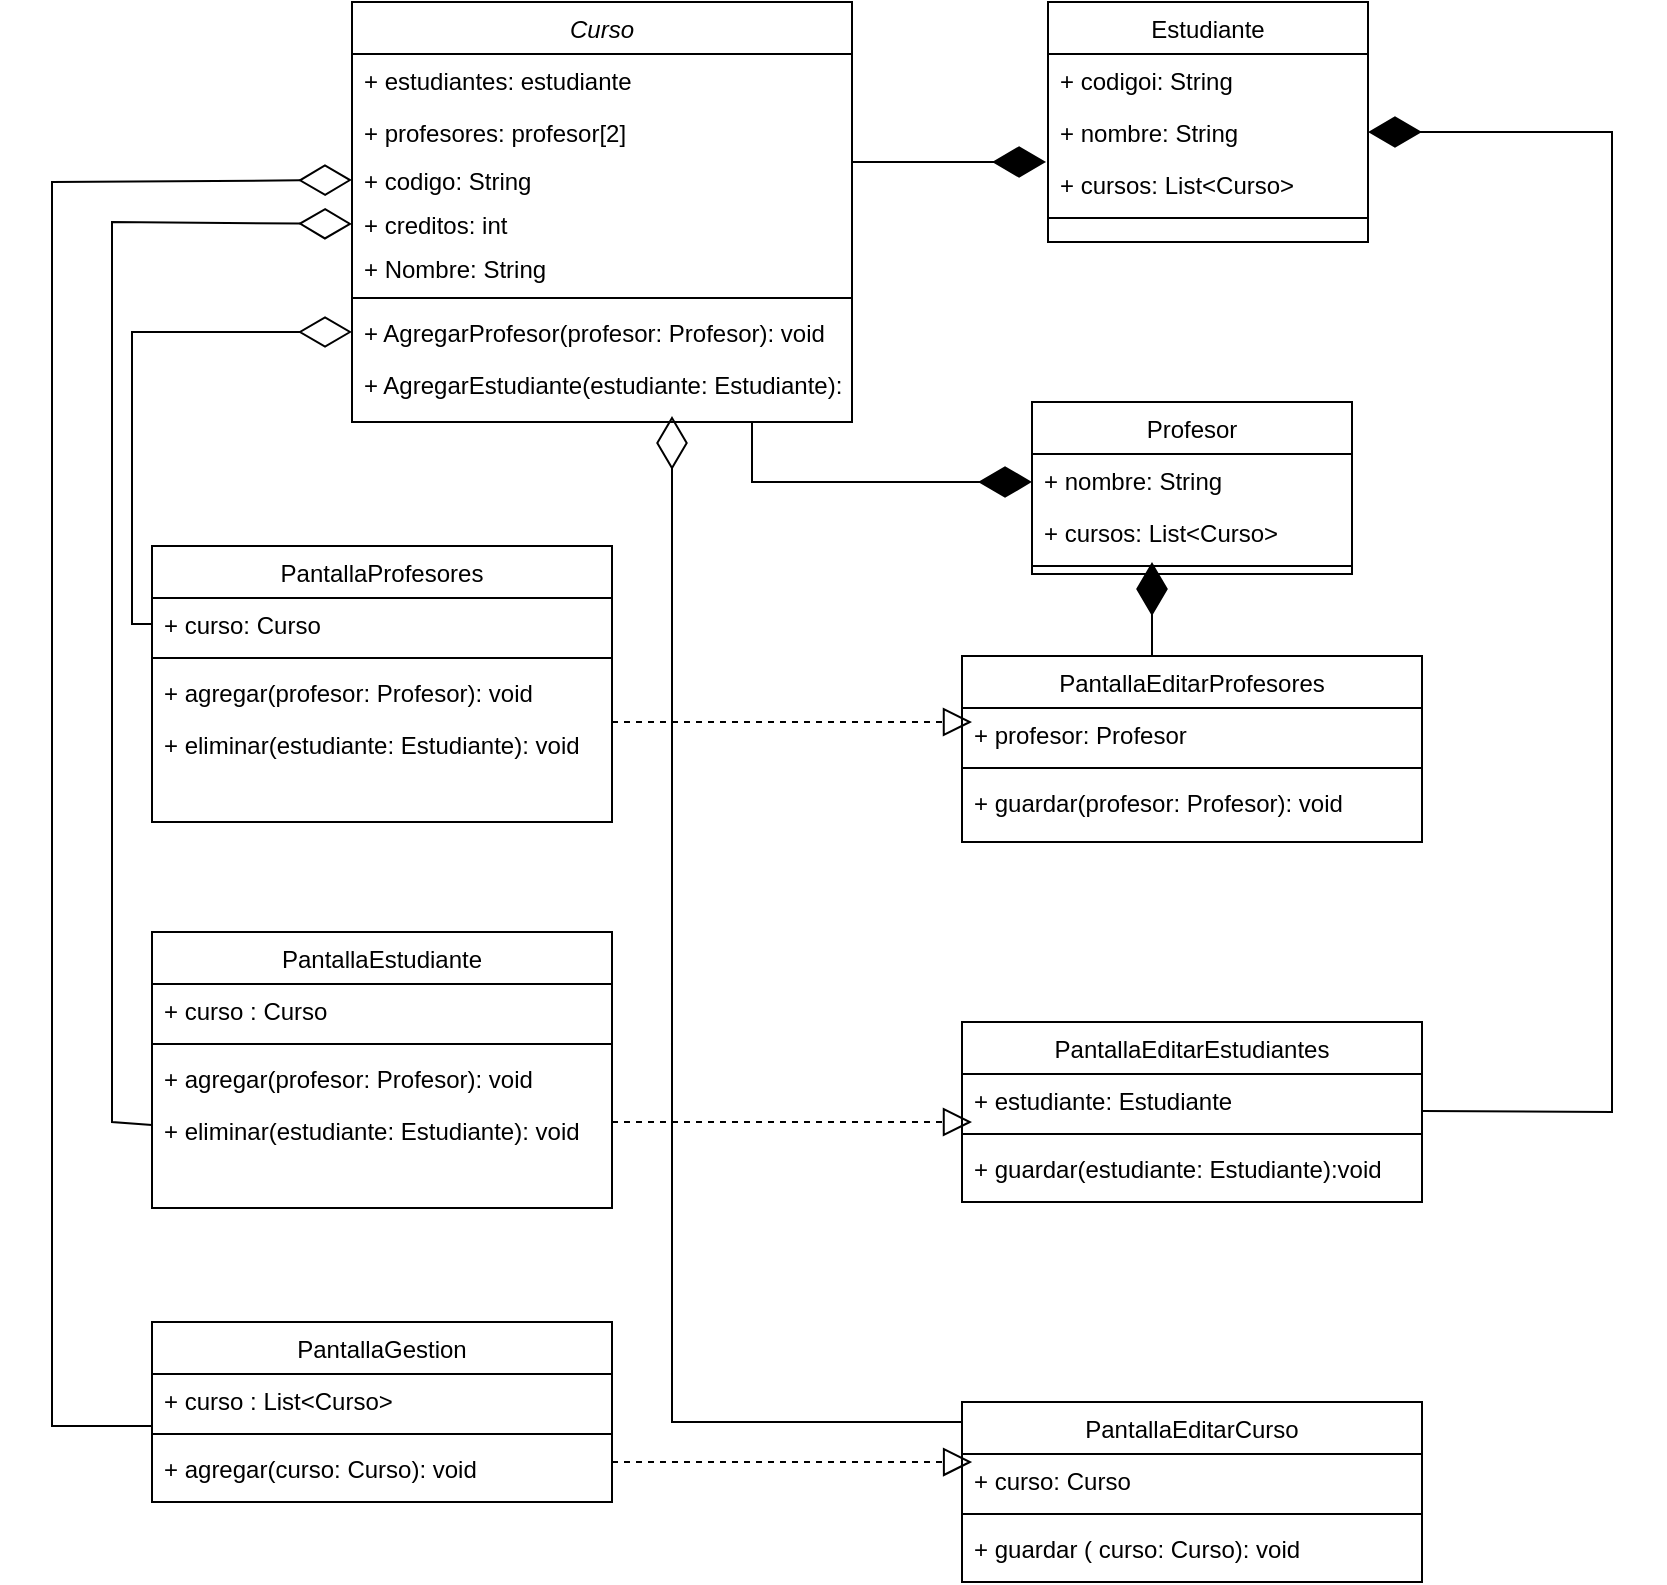 <mxfile version="21.8.2" type="github">
  <diagram id="C5RBs43oDa-KdzZeNtuy" name="Page-1">
    <mxGraphModel dx="1862" dy="553" grid="1" gridSize="10" guides="1" tooltips="1" connect="1" arrows="1" fold="1" page="1" pageScale="1" pageWidth="827" pageHeight="1169" math="0" shadow="0">
      <root>
        <mxCell id="WIyWlLk6GJQsqaUBKTNV-0" />
        <mxCell id="WIyWlLk6GJQsqaUBKTNV-1" parent="WIyWlLk6GJQsqaUBKTNV-0" />
        <mxCell id="zkfFHV4jXpPFQw0GAbJ--0" value="Curso" style="swimlane;fontStyle=2;align=center;verticalAlign=top;childLayout=stackLayout;horizontal=1;startSize=26;horizontalStack=0;resizeParent=1;resizeLast=0;collapsible=1;marginBottom=0;rounded=0;shadow=0;strokeWidth=1;direction=east;" parent="WIyWlLk6GJQsqaUBKTNV-1" vertex="1">
          <mxGeometry x="160" y="120" width="250" height="210" as="geometry">
            <mxRectangle x="230" y="140" width="160" height="26" as="alternateBounds" />
          </mxGeometry>
        </mxCell>
        <mxCell id="zkfFHV4jXpPFQw0GAbJ--1" value="+ estudiantes: estudiante " style="text;align=left;verticalAlign=top;spacingLeft=4;spacingRight=4;overflow=hidden;rotatable=0;points=[[0,0.5],[1,0.5]];portConstraint=eastwest;" parent="zkfFHV4jXpPFQw0GAbJ--0" vertex="1">
          <mxGeometry y="26" width="250" height="26" as="geometry" />
        </mxCell>
        <mxCell id="zkfFHV4jXpPFQw0GAbJ--2" value="+ profesores: profesor[2]" style="text;align=left;verticalAlign=top;spacingLeft=4;spacingRight=4;overflow=hidden;rotatable=0;points=[[0,0.5],[1,0.5]];portConstraint=eastwest;rounded=0;shadow=0;html=0;" parent="zkfFHV4jXpPFQw0GAbJ--0" vertex="1">
          <mxGeometry y="52" width="250" height="26" as="geometry" />
        </mxCell>
        <mxCell id="zkfFHV4jXpPFQw0GAbJ--3" value="+ codigo: String" style="text;align=left;verticalAlign=middle;spacingLeft=4;spacingRight=4;overflow=hidden;rotatable=0;points=[[0,0.5],[1,0.5]];portConstraint=eastwest;rounded=0;shadow=0;html=0;" parent="zkfFHV4jXpPFQw0GAbJ--0" vertex="1">
          <mxGeometry y="78" width="250" height="22" as="geometry" />
        </mxCell>
        <mxCell id="7Cn3WWj0v0v9ymw6K-_m-7" value="+ creditos: int" style="text;align=left;verticalAlign=middle;spacingLeft=4;spacingRight=4;overflow=hidden;rotatable=0;points=[[0,0.5],[1,0.5]];portConstraint=eastwest;rounded=0;shadow=0;html=0;" parent="zkfFHV4jXpPFQw0GAbJ--0" vertex="1">
          <mxGeometry y="100" width="250" height="22" as="geometry" />
        </mxCell>
        <mxCell id="7Cn3WWj0v0v9ymw6K-_m-8" value="+ Nombre: String" style="text;align=left;verticalAlign=middle;spacingLeft=4;spacingRight=4;overflow=hidden;rotatable=0;points=[[0,0.5],[1,0.5]];portConstraint=eastwest;rounded=0;shadow=0;html=0;" parent="zkfFHV4jXpPFQw0GAbJ--0" vertex="1">
          <mxGeometry y="122" width="250" height="22" as="geometry" />
        </mxCell>
        <mxCell id="zkfFHV4jXpPFQw0GAbJ--4" value="" style="line;html=1;strokeWidth=1;align=left;verticalAlign=middle;spacingTop=-1;spacingLeft=3;spacingRight=3;rotatable=0;labelPosition=right;points=[];portConstraint=eastwest;" parent="zkfFHV4jXpPFQw0GAbJ--0" vertex="1">
          <mxGeometry y="144" width="250" height="8" as="geometry" />
        </mxCell>
        <mxCell id="7Cn3WWj0v0v9ymw6K-_m-11" value="+ AgregarProfesor(profesor: Profesor): void" style="text;align=left;verticalAlign=top;spacingLeft=4;spacingRight=4;overflow=hidden;rotatable=0;points=[[0,0.5],[1,0.5]];portConstraint=eastwest;" parent="zkfFHV4jXpPFQw0GAbJ--0" vertex="1">
          <mxGeometry y="152" width="250" height="26" as="geometry" />
        </mxCell>
        <mxCell id="zkfFHV4jXpPFQw0GAbJ--5" value="+ AgregarEstudiante(estudiante: Estudiante): void" style="text;align=left;verticalAlign=top;spacingLeft=4;spacingRight=4;overflow=hidden;rotatable=0;points=[[0,0.5],[1,0.5]];portConstraint=eastwest;" parent="zkfFHV4jXpPFQw0GAbJ--0" vertex="1">
          <mxGeometry y="178" width="250" height="26" as="geometry" />
        </mxCell>
        <mxCell id="zkfFHV4jXpPFQw0GAbJ--6" value="PantallaProfesores" style="swimlane;fontStyle=0;align=center;verticalAlign=top;childLayout=stackLayout;horizontal=1;startSize=26;horizontalStack=0;resizeParent=1;resizeLast=0;collapsible=1;marginBottom=0;rounded=0;shadow=0;strokeWidth=1;" parent="WIyWlLk6GJQsqaUBKTNV-1" vertex="1">
          <mxGeometry x="60" y="392" width="230" height="138" as="geometry">
            <mxRectangle x="130" y="380" width="160" height="26" as="alternateBounds" />
          </mxGeometry>
        </mxCell>
        <mxCell id="zkfFHV4jXpPFQw0GAbJ--7" value="+ curso: Curso" style="text;align=left;verticalAlign=top;spacingLeft=4;spacingRight=4;overflow=hidden;rotatable=0;points=[[0,0.5],[1,0.5]];portConstraint=eastwest;" parent="zkfFHV4jXpPFQw0GAbJ--6" vertex="1">
          <mxGeometry y="26" width="230" height="26" as="geometry" />
        </mxCell>
        <mxCell id="zkfFHV4jXpPFQw0GAbJ--9" value="" style="line;html=1;strokeWidth=1;align=left;verticalAlign=middle;spacingTop=-1;spacingLeft=3;spacingRight=3;rotatable=0;labelPosition=right;points=[];portConstraint=eastwest;" parent="zkfFHV4jXpPFQw0GAbJ--6" vertex="1">
          <mxGeometry y="52" width="230" height="8" as="geometry" />
        </mxCell>
        <mxCell id="zkfFHV4jXpPFQw0GAbJ--10" value="+ agregar(profesor: Profesor): void" style="text;align=left;verticalAlign=top;spacingLeft=4;spacingRight=4;overflow=hidden;rotatable=0;points=[[0,0.5],[1,0.5]];portConstraint=eastwest;fontStyle=0" parent="zkfFHV4jXpPFQw0GAbJ--6" vertex="1">
          <mxGeometry y="60" width="230" height="26" as="geometry" />
        </mxCell>
        <mxCell id="zkfFHV4jXpPFQw0GAbJ--11" value="+ eliminar(estudiante: Estudiante): void" style="text;align=left;verticalAlign=top;spacingLeft=4;spacingRight=4;overflow=hidden;rotatable=0;points=[[0,0.5],[1,0.5]];portConstraint=eastwest;" parent="zkfFHV4jXpPFQw0GAbJ--6" vertex="1">
          <mxGeometry y="86" width="230" height="26" as="geometry" />
        </mxCell>
        <mxCell id="zkfFHV4jXpPFQw0GAbJ--13" value="Profesor" style="swimlane;fontStyle=0;align=center;verticalAlign=top;childLayout=stackLayout;horizontal=1;startSize=26;horizontalStack=0;resizeParent=1;resizeLast=0;collapsible=1;marginBottom=0;rounded=0;shadow=0;strokeWidth=1;" parent="WIyWlLk6GJQsqaUBKTNV-1" vertex="1">
          <mxGeometry x="500" y="320" width="160" height="86" as="geometry">
            <mxRectangle x="340" y="380" width="170" height="26" as="alternateBounds" />
          </mxGeometry>
        </mxCell>
        <mxCell id="zkfFHV4jXpPFQw0GAbJ--14" value="+ nombre: String" style="text;align=left;verticalAlign=top;spacingLeft=4;spacingRight=4;overflow=hidden;rotatable=0;points=[[0,0.5],[1,0.5]];portConstraint=eastwest;" parent="zkfFHV4jXpPFQw0GAbJ--13" vertex="1">
          <mxGeometry y="26" width="160" height="26" as="geometry" />
        </mxCell>
        <mxCell id="7Cn3WWj0v0v9ymw6K-_m-16" value="+ cursos: List&lt;Curso&gt;" style="text;align=left;verticalAlign=top;spacingLeft=4;spacingRight=4;overflow=hidden;rotatable=0;points=[[0,0.5],[1,0.5]];portConstraint=eastwest;" parent="zkfFHV4jXpPFQw0GAbJ--13" vertex="1">
          <mxGeometry y="52" width="160" height="26" as="geometry" />
        </mxCell>
        <mxCell id="zkfFHV4jXpPFQw0GAbJ--15" value="" style="line;html=1;strokeWidth=1;align=left;verticalAlign=middle;spacingTop=-1;spacingLeft=3;spacingRight=3;rotatable=0;labelPosition=right;points=[];portConstraint=eastwest;" parent="zkfFHV4jXpPFQw0GAbJ--13" vertex="1">
          <mxGeometry y="78" width="160" height="8" as="geometry" />
        </mxCell>
        <mxCell id="zkfFHV4jXpPFQw0GAbJ--17" value="Estudiante" style="swimlane;fontStyle=0;align=center;verticalAlign=top;childLayout=stackLayout;horizontal=1;startSize=26;horizontalStack=0;resizeParent=1;resizeLast=0;collapsible=1;marginBottom=0;rounded=0;shadow=0;strokeWidth=1;" parent="WIyWlLk6GJQsqaUBKTNV-1" vertex="1">
          <mxGeometry x="508" y="120" width="160" height="120" as="geometry">
            <mxRectangle x="508" y="120" width="160" height="26" as="alternateBounds" />
          </mxGeometry>
        </mxCell>
        <mxCell id="zkfFHV4jXpPFQw0GAbJ--18" value="+ codigoi: String" style="text;align=left;verticalAlign=top;spacingLeft=4;spacingRight=4;overflow=hidden;rotatable=0;points=[[0,0.5],[1,0.5]];portConstraint=eastwest;" parent="zkfFHV4jXpPFQw0GAbJ--17" vertex="1">
          <mxGeometry y="26" width="160" height="26" as="geometry" />
        </mxCell>
        <mxCell id="zkfFHV4jXpPFQw0GAbJ--19" value="+ nombre: String" style="text;align=left;verticalAlign=top;spacingLeft=4;spacingRight=4;overflow=hidden;rotatable=0;points=[[0,0.5],[1,0.5]];portConstraint=eastwest;rounded=0;shadow=0;html=0;" parent="zkfFHV4jXpPFQw0GAbJ--17" vertex="1">
          <mxGeometry y="52" width="160" height="26" as="geometry" />
        </mxCell>
        <mxCell id="A4zQ1tyoOrkPa0oUhMuw-3" value="" style="endArrow=diamondThin;endFill=1;endSize=24;html=1;rounded=0;entryX=-0.006;entryY=0.077;entryDx=0;entryDy=0;entryPerimeter=0;" edge="1" parent="zkfFHV4jXpPFQw0GAbJ--17" target="zkfFHV4jXpPFQw0GAbJ--20">
          <mxGeometry width="160" relative="1" as="geometry">
            <mxPoint x="-98" y="80" as="sourcePoint" />
            <mxPoint x="62" y="80" as="targetPoint" />
          </mxGeometry>
        </mxCell>
        <mxCell id="zkfFHV4jXpPFQw0GAbJ--20" value="+ cursos: List&lt;Curso&gt;" style="text;align=left;verticalAlign=top;spacingLeft=4;spacingRight=4;overflow=hidden;rotatable=0;points=[[0,0.5],[1,0.5]];portConstraint=eastwest;rounded=0;shadow=0;html=0;" parent="zkfFHV4jXpPFQw0GAbJ--17" vertex="1">
          <mxGeometry y="78" width="160" height="26" as="geometry" />
        </mxCell>
        <mxCell id="zkfFHV4jXpPFQw0GAbJ--23" value="" style="line;html=1;strokeWidth=1;align=left;verticalAlign=middle;spacingTop=-1;spacingLeft=3;spacingRight=3;rotatable=0;labelPosition=right;points=[];portConstraint=eastwest;" parent="zkfFHV4jXpPFQw0GAbJ--17" vertex="1">
          <mxGeometry y="104" width="160" height="8" as="geometry" />
        </mxCell>
        <mxCell id="7Cn3WWj0v0v9ymw6K-_m-0" value="PantallaEstudiante" style="swimlane;fontStyle=0;align=center;verticalAlign=top;childLayout=stackLayout;horizontal=1;startSize=26;horizontalStack=0;resizeParent=1;resizeLast=0;collapsible=1;marginBottom=0;rounded=0;shadow=0;strokeWidth=1;" parent="WIyWlLk6GJQsqaUBKTNV-1" vertex="1">
          <mxGeometry x="60" y="585" width="230" height="138" as="geometry">
            <mxRectangle x="130" y="380" width="160" height="26" as="alternateBounds" />
          </mxGeometry>
        </mxCell>
        <mxCell id="7Cn3WWj0v0v9ymw6K-_m-1" value="+ curso : Curso" style="text;align=left;verticalAlign=top;spacingLeft=4;spacingRight=4;overflow=hidden;rotatable=0;points=[[0,0.5],[1,0.5]];portConstraint=eastwest;" parent="7Cn3WWj0v0v9ymw6K-_m-0" vertex="1">
          <mxGeometry y="26" width="230" height="26" as="geometry" />
        </mxCell>
        <mxCell id="7Cn3WWj0v0v9ymw6K-_m-3" value="" style="line;html=1;strokeWidth=1;align=left;verticalAlign=middle;spacingTop=-1;spacingLeft=3;spacingRight=3;rotatable=0;labelPosition=right;points=[];portConstraint=eastwest;" parent="7Cn3WWj0v0v9ymw6K-_m-0" vertex="1">
          <mxGeometry y="52" width="230" height="8" as="geometry" />
        </mxCell>
        <mxCell id="7Cn3WWj0v0v9ymw6K-_m-4" value="+ agregar(profesor: Profesor): void" style="text;align=left;verticalAlign=top;spacingLeft=4;spacingRight=4;overflow=hidden;rotatable=0;points=[[0,0.5],[1,0.5]];portConstraint=eastwest;fontStyle=0" parent="7Cn3WWj0v0v9ymw6K-_m-0" vertex="1">
          <mxGeometry y="60" width="230" height="26" as="geometry" />
        </mxCell>
        <mxCell id="A4zQ1tyoOrkPa0oUhMuw-9" value="" style="endArrow=diamondThin;endFill=0;endSize=24;html=1;rounded=0;entryX=0;entryY=0.5;entryDx=0;entryDy=0;" edge="1" parent="7Cn3WWj0v0v9ymw6K-_m-0" target="7Cn3WWj0v0v9ymw6K-_m-7">
          <mxGeometry width="160" relative="1" as="geometry">
            <mxPoint y="96.5" as="sourcePoint" />
            <mxPoint x="160" y="96.5" as="targetPoint" />
            <Array as="points">
              <mxPoint x="-20" y="95" />
              <mxPoint x="-20" y="-355" />
            </Array>
          </mxGeometry>
        </mxCell>
        <mxCell id="7Cn3WWj0v0v9ymw6K-_m-5" value="+ eliminar(estudiante: Estudiante): void" style="text;align=left;verticalAlign=top;spacingLeft=4;spacingRight=4;overflow=hidden;rotatable=0;points=[[0,0.5],[1,0.5]];portConstraint=eastwest;" parent="7Cn3WWj0v0v9ymw6K-_m-0" vertex="1">
          <mxGeometry y="86" width="230" height="22" as="geometry" />
        </mxCell>
        <mxCell id="7Cn3WWj0v0v9ymw6K-_m-17" value="PantallaGestion" style="swimlane;fontStyle=0;align=center;verticalAlign=top;childLayout=stackLayout;horizontal=1;startSize=26;horizontalStack=0;resizeParent=1;resizeLast=0;collapsible=1;marginBottom=0;rounded=0;shadow=0;strokeWidth=1;" parent="WIyWlLk6GJQsqaUBKTNV-1" vertex="1">
          <mxGeometry x="60" y="780" width="230" height="90" as="geometry">
            <mxRectangle x="130" y="380" width="160" height="26" as="alternateBounds" />
          </mxGeometry>
        </mxCell>
        <mxCell id="7Cn3WWj0v0v9ymw6K-_m-18" value="+ curso : List&lt;Curso&gt;" style="text;align=left;verticalAlign=top;spacingLeft=4;spacingRight=4;overflow=hidden;rotatable=0;points=[[0,0.5],[1,0.5]];portConstraint=eastwest;" parent="7Cn3WWj0v0v9ymw6K-_m-17" vertex="1">
          <mxGeometry y="26" width="230" height="26" as="geometry" />
        </mxCell>
        <mxCell id="A4zQ1tyoOrkPa0oUhMuw-5" value="" style="endArrow=diamondThin;endFill=0;endSize=24;html=1;rounded=0;entryX=0;entryY=0.5;entryDx=0;entryDy=0;" edge="1" parent="7Cn3WWj0v0v9ymw6K-_m-17" target="zkfFHV4jXpPFQw0GAbJ--3">
          <mxGeometry width="160" relative="1" as="geometry">
            <mxPoint y="52" as="sourcePoint" />
            <mxPoint x="160" y="52" as="targetPoint" />
            <Array as="points">
              <mxPoint x="-50" y="52" />
              <mxPoint x="-50" y="-570" />
            </Array>
          </mxGeometry>
        </mxCell>
        <mxCell id="7Cn3WWj0v0v9ymw6K-_m-19" value="" style="line;html=1;strokeWidth=1;align=left;verticalAlign=middle;spacingTop=-1;spacingLeft=3;spacingRight=3;rotatable=0;labelPosition=right;points=[];portConstraint=eastwest;" parent="7Cn3WWj0v0v9ymw6K-_m-17" vertex="1">
          <mxGeometry y="52" width="230" height="8" as="geometry" />
        </mxCell>
        <mxCell id="7Cn3WWj0v0v9ymw6K-_m-20" value="+ agregar(curso: Curso): void" style="text;align=left;verticalAlign=top;spacingLeft=4;spacingRight=4;overflow=hidden;rotatable=0;points=[[0,0.5],[1,0.5]];portConstraint=eastwest;fontStyle=0" parent="7Cn3WWj0v0v9ymw6K-_m-17" vertex="1">
          <mxGeometry y="60" width="230" height="26" as="geometry" />
        </mxCell>
        <mxCell id="7Cn3WWj0v0v9ymw6K-_m-22" value="PantallaEditarProfesores" style="swimlane;fontStyle=0;align=center;verticalAlign=top;childLayout=stackLayout;horizontal=1;startSize=26;horizontalStack=0;resizeParent=1;resizeLast=0;collapsible=1;marginBottom=0;rounded=0;shadow=0;strokeWidth=1;" parent="WIyWlLk6GJQsqaUBKTNV-1" vertex="1">
          <mxGeometry x="465" y="447" width="230" height="93" as="geometry">
            <mxRectangle x="130" y="380" width="160" height="26" as="alternateBounds" />
          </mxGeometry>
        </mxCell>
        <mxCell id="7Cn3WWj0v0v9ymw6K-_m-23" value="+ profesor: Profesor" style="text;align=left;verticalAlign=top;spacingLeft=4;spacingRight=4;overflow=hidden;rotatable=0;points=[[0,0.5],[1,0.5]];portConstraint=eastwest;" parent="7Cn3WWj0v0v9ymw6K-_m-22" vertex="1">
          <mxGeometry y="26" width="230" height="26" as="geometry" />
        </mxCell>
        <mxCell id="7Cn3WWj0v0v9ymw6K-_m-24" value="" style="line;html=1;strokeWidth=1;align=left;verticalAlign=middle;spacingTop=-1;spacingLeft=3;spacingRight=3;rotatable=0;labelPosition=right;points=[];portConstraint=eastwest;" parent="7Cn3WWj0v0v9ymw6K-_m-22" vertex="1">
          <mxGeometry y="52" width="230" height="8" as="geometry" />
        </mxCell>
        <mxCell id="7Cn3WWj0v0v9ymw6K-_m-25" value="+ guardar(profesor: Profesor): void" style="text;align=left;verticalAlign=top;spacingLeft=4;spacingRight=4;overflow=hidden;rotatable=0;points=[[0,0.5],[1,0.5]];portConstraint=eastwest;fontStyle=0" parent="7Cn3WWj0v0v9ymw6K-_m-22" vertex="1">
          <mxGeometry y="60" width="230" height="26" as="geometry" />
        </mxCell>
        <mxCell id="7Cn3WWj0v0v9ymw6K-_m-27" value="PantallaEditarEstudiantes" style="swimlane;fontStyle=0;align=center;verticalAlign=top;childLayout=stackLayout;horizontal=1;startSize=26;horizontalStack=0;resizeParent=1;resizeLast=0;collapsible=1;marginBottom=0;rounded=0;shadow=0;strokeWidth=1;" parent="WIyWlLk6GJQsqaUBKTNV-1" vertex="1">
          <mxGeometry x="465" y="630" width="230" height="90" as="geometry">
            <mxRectangle x="130" y="380" width="160" height="26" as="alternateBounds" />
          </mxGeometry>
        </mxCell>
        <mxCell id="7Cn3WWj0v0v9ymw6K-_m-28" value="+ estudiante: Estudiante" style="text;align=left;verticalAlign=top;spacingLeft=4;spacingRight=4;overflow=hidden;rotatable=0;points=[[0,0.5],[1,0.5]];portConstraint=eastwest;" parent="7Cn3WWj0v0v9ymw6K-_m-27" vertex="1">
          <mxGeometry y="26" width="230" height="26" as="geometry" />
        </mxCell>
        <mxCell id="7Cn3WWj0v0v9ymw6K-_m-29" value="" style="line;html=1;strokeWidth=1;align=left;verticalAlign=middle;spacingTop=-1;spacingLeft=3;spacingRight=3;rotatable=0;labelPosition=right;points=[];portConstraint=eastwest;" parent="7Cn3WWj0v0v9ymw6K-_m-27" vertex="1">
          <mxGeometry y="52" width="230" height="8" as="geometry" />
        </mxCell>
        <mxCell id="7Cn3WWj0v0v9ymw6K-_m-31" value="+ guardar(estudiante: Estudiante):void" style="text;align=left;verticalAlign=top;spacingLeft=4;spacingRight=4;overflow=hidden;rotatable=0;points=[[0,0.5],[1,0.5]];portConstraint=eastwest;" parent="7Cn3WWj0v0v9ymw6K-_m-27" vertex="1">
          <mxGeometry y="60" width="230" height="26" as="geometry" />
        </mxCell>
        <mxCell id="7Cn3WWj0v0v9ymw6K-_m-32" value="PantallaEditarCurso" style="swimlane;fontStyle=0;align=center;verticalAlign=top;childLayout=stackLayout;horizontal=1;startSize=26;horizontalStack=0;resizeParent=1;resizeLast=0;collapsible=1;marginBottom=0;rounded=0;shadow=0;strokeWidth=1;" parent="WIyWlLk6GJQsqaUBKTNV-1" vertex="1">
          <mxGeometry x="465" y="820" width="230" height="90" as="geometry">
            <mxRectangle x="130" y="380" width="160" height="26" as="alternateBounds" />
          </mxGeometry>
        </mxCell>
        <mxCell id="A4zQ1tyoOrkPa0oUhMuw-12" value="" style="endArrow=diamondThin;endFill=0;endSize=24;html=1;rounded=0;entryX=0.64;entryY=1.115;entryDx=0;entryDy=0;entryPerimeter=0;" edge="1" parent="7Cn3WWj0v0v9ymw6K-_m-32" target="zkfFHV4jXpPFQw0GAbJ--5">
          <mxGeometry width="160" relative="1" as="geometry">
            <mxPoint y="10" as="sourcePoint" />
            <mxPoint x="160" y="10" as="targetPoint" />
            <Array as="points">
              <mxPoint x="-145" y="10" />
            </Array>
          </mxGeometry>
        </mxCell>
        <mxCell id="7Cn3WWj0v0v9ymw6K-_m-33" value="+ curso: Curso" style="text;align=left;verticalAlign=top;spacingLeft=4;spacingRight=4;overflow=hidden;rotatable=0;points=[[0,0.5],[1,0.5]];portConstraint=eastwest;" parent="7Cn3WWj0v0v9ymw6K-_m-32" vertex="1">
          <mxGeometry y="26" width="230" height="26" as="geometry" />
        </mxCell>
        <mxCell id="7Cn3WWj0v0v9ymw6K-_m-34" value="" style="line;html=1;strokeWidth=1;align=left;verticalAlign=middle;spacingTop=-1;spacingLeft=3;spacingRight=3;rotatable=0;labelPosition=right;points=[];portConstraint=eastwest;" parent="7Cn3WWj0v0v9ymw6K-_m-32" vertex="1">
          <mxGeometry y="52" width="230" height="8" as="geometry" />
        </mxCell>
        <mxCell id="7Cn3WWj0v0v9ymw6K-_m-36" value="+ guardar ( curso: Curso): void" style="text;align=left;verticalAlign=top;spacingLeft=4;spacingRight=4;overflow=hidden;rotatable=0;points=[[0,0.5],[1,0.5]];portConstraint=eastwest;" parent="7Cn3WWj0v0v9ymw6K-_m-32" vertex="1">
          <mxGeometry y="60" width="230" height="26" as="geometry" />
        </mxCell>
        <mxCell id="A4zQ1tyoOrkPa0oUhMuw-4" value="" style="endArrow=diamondThin;endFill=1;endSize=24;html=1;rounded=0;" edge="1" parent="WIyWlLk6GJQsqaUBKTNV-1">
          <mxGeometry width="160" relative="1" as="geometry">
            <mxPoint x="360" y="330" as="sourcePoint" />
            <mxPoint x="500" y="360" as="targetPoint" />
            <Array as="points">
              <mxPoint x="360" y="360" />
            </Array>
          </mxGeometry>
        </mxCell>
        <mxCell id="A4zQ1tyoOrkPa0oUhMuw-6" value="" style="endArrow=block;dashed=1;endFill=0;endSize=12;html=1;rounded=0;" edge="1" parent="WIyWlLk6GJQsqaUBKTNV-1">
          <mxGeometry width="160" relative="1" as="geometry">
            <mxPoint x="290" y="480" as="sourcePoint" />
            <mxPoint x="470" y="480" as="targetPoint" />
          </mxGeometry>
        </mxCell>
        <mxCell id="A4zQ1tyoOrkPa0oUhMuw-7" value="" style="endArrow=block;dashed=1;endFill=0;endSize=12;html=1;rounded=0;" edge="1" parent="WIyWlLk6GJQsqaUBKTNV-1">
          <mxGeometry width="160" relative="1" as="geometry">
            <mxPoint x="290" y="680" as="sourcePoint" />
            <mxPoint x="470" y="680" as="targetPoint" />
          </mxGeometry>
        </mxCell>
        <mxCell id="A4zQ1tyoOrkPa0oUhMuw-8" value="" style="endArrow=block;dashed=1;endFill=0;endSize=12;html=1;rounded=0;entryX=0.022;entryY=0.154;entryDx=0;entryDy=0;entryPerimeter=0;" edge="1" parent="WIyWlLk6GJQsqaUBKTNV-1" target="7Cn3WWj0v0v9ymw6K-_m-33">
          <mxGeometry width="160" relative="1" as="geometry">
            <mxPoint x="290" y="850" as="sourcePoint" />
            <mxPoint x="460" y="850" as="targetPoint" />
          </mxGeometry>
        </mxCell>
        <mxCell id="A4zQ1tyoOrkPa0oUhMuw-13" value="" style="endArrow=diamondThin;endFill=1;endSize=24;html=1;rounded=0;" edge="1" parent="WIyWlLk6GJQsqaUBKTNV-1">
          <mxGeometry width="160" relative="1" as="geometry">
            <mxPoint x="560" y="447" as="sourcePoint" />
            <mxPoint x="560" y="400" as="targetPoint" />
          </mxGeometry>
        </mxCell>
        <mxCell id="A4zQ1tyoOrkPa0oUhMuw-14" value="" style="endArrow=diamondThin;endFill=1;endSize=24;html=1;rounded=0;entryX=1;entryY=0.5;entryDx=0;entryDy=0;" edge="1" parent="WIyWlLk6GJQsqaUBKTNV-1" target="zkfFHV4jXpPFQw0GAbJ--19">
          <mxGeometry width="160" relative="1" as="geometry">
            <mxPoint x="695" y="674.5" as="sourcePoint" />
            <mxPoint x="855" y="674.5" as="targetPoint" />
            <Array as="points">
              <mxPoint x="790" y="675" />
              <mxPoint x="790" y="185" />
            </Array>
          </mxGeometry>
        </mxCell>
        <mxCell id="A4zQ1tyoOrkPa0oUhMuw-10" value="" style="endArrow=diamondThin;endFill=0;endSize=24;html=1;rounded=0;entryX=0;entryY=0.5;entryDx=0;entryDy=0;exitX=0;exitY=0.5;exitDx=0;exitDy=0;" edge="1" parent="WIyWlLk6GJQsqaUBKTNV-1" source="zkfFHV4jXpPFQw0GAbJ--7" target="7Cn3WWj0v0v9ymw6K-_m-11">
          <mxGeometry width="160" relative="1" as="geometry">
            <mxPoint x="70" y="392" as="sourcePoint" />
            <mxPoint x="230" y="392" as="targetPoint" />
            <Array as="points">
              <mxPoint x="50" y="431" />
              <mxPoint x="50" y="285" />
            </Array>
          </mxGeometry>
        </mxCell>
      </root>
    </mxGraphModel>
  </diagram>
</mxfile>
